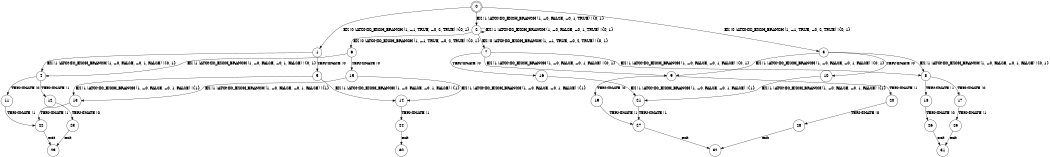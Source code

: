 digraph BCG {
size = "7, 10.5";
center = TRUE;
node [shape = circle];
0 [peripheries = 2];
0 -> 1 [label = "EX !0 !ATOMIC_EXCH_BRANCH (1, +1, TRUE, +0, 2, TRUE) !{0, 1}"];
0 -> 2 [label = "EX !1 !ATOMIC_EXCH_BRANCH (1, +0, FALSE, +0, 1, TRUE) !{0, 1}"];
0 -> 3 [label = "EX !0 !ATOMIC_EXCH_BRANCH (1, +1, TRUE, +0, 2, TRUE) !{0, 1}"];
1 -> 4 [label = "EX !1 !ATOMIC_EXCH_BRANCH (1, +0, FALSE, +0, 1, FALSE) !{0, 1}"];
1 -> 5 [label = "TERMINATE !0"];
2 -> 2 [label = "EX !1 !ATOMIC_EXCH_BRANCH (1, +0, FALSE, +0, 1, TRUE) !{0, 1}"];
2 -> 6 [label = "EX !0 !ATOMIC_EXCH_BRANCH (1, +1, TRUE, +0, 2, TRUE) !{0, 1}"];
2 -> 7 [label = "EX !0 !ATOMIC_EXCH_BRANCH (1, +1, TRUE, +0, 2, TRUE) !{0, 1}"];
3 -> 8 [label = "EX !1 !ATOMIC_EXCH_BRANCH (1, +0, FALSE, +0, 1, FALSE) !{0, 1}"];
3 -> 9 [label = "EX !1 !ATOMIC_EXCH_BRANCH (1, +0, FALSE, +0, 1, FALSE) !{0, 1}"];
3 -> 10 [label = "TERMINATE !0"];
4 -> 11 [label = "TERMINATE !0"];
4 -> 12 [label = "TERMINATE !1"];
5 -> 13 [label = "EX !1 !ATOMIC_EXCH_BRANCH (1, +0, FALSE, +0, 1, FALSE) !{1}"];
5 -> 14 [label = "EX !1 !ATOMIC_EXCH_BRANCH (1, +0, FALSE, +0, 1, FALSE) !{1}"];
6 -> 4 [label = "EX !1 !ATOMIC_EXCH_BRANCH (1, +0, FALSE, +0, 1, FALSE) !{0, 1}"];
6 -> 15 [label = "TERMINATE !0"];
7 -> 8 [label = "EX !1 !ATOMIC_EXCH_BRANCH (1, +0, FALSE, +0, 1, FALSE) !{0, 1}"];
7 -> 9 [label = "EX !1 !ATOMIC_EXCH_BRANCH (1, +0, FALSE, +0, 1, FALSE) !{0, 1}"];
7 -> 16 [label = "TERMINATE !0"];
8 -> 17 [label = "TERMINATE !0"];
8 -> 18 [label = "TERMINATE !1"];
9 -> 19 [label = "TERMINATE !0"];
9 -> 20 [label = "TERMINATE !1"];
10 -> 21 [label = "EX !1 !ATOMIC_EXCH_BRANCH (1, +0, FALSE, +0, 1, FALSE) !{1}"];
11 -> 22 [label = "TERMINATE !1"];
12 -> 23 [label = "TERMINATE !0"];
13 -> 22 [label = "TERMINATE !1"];
14 -> 24 [label = "TERMINATE !1"];
15 -> 13 [label = "EX !1 !ATOMIC_EXCH_BRANCH (1, +0, FALSE, +0, 1, FALSE) !{1}"];
15 -> 14 [label = "EX !1 !ATOMIC_EXCH_BRANCH (1, +0, FALSE, +0, 1, FALSE) !{1}"];
16 -> 21 [label = "EX !1 !ATOMIC_EXCH_BRANCH (1, +0, FALSE, +0, 1, FALSE) !{1}"];
17 -> 25 [label = "TERMINATE !1"];
18 -> 26 [label = "TERMINATE !0"];
19 -> 27 [label = "TERMINATE !1"];
20 -> 28 [label = "TERMINATE !0"];
21 -> 27 [label = "TERMINATE !1"];
22 -> 29 [label = "exit"];
23 -> 29 [label = "exit"];
24 -> 30 [label = "exit"];
25 -> 31 [label = "exit"];
26 -> 31 [label = "exit"];
27 -> 32 [label = "exit"];
28 -> 32 [label = "exit"];
}
